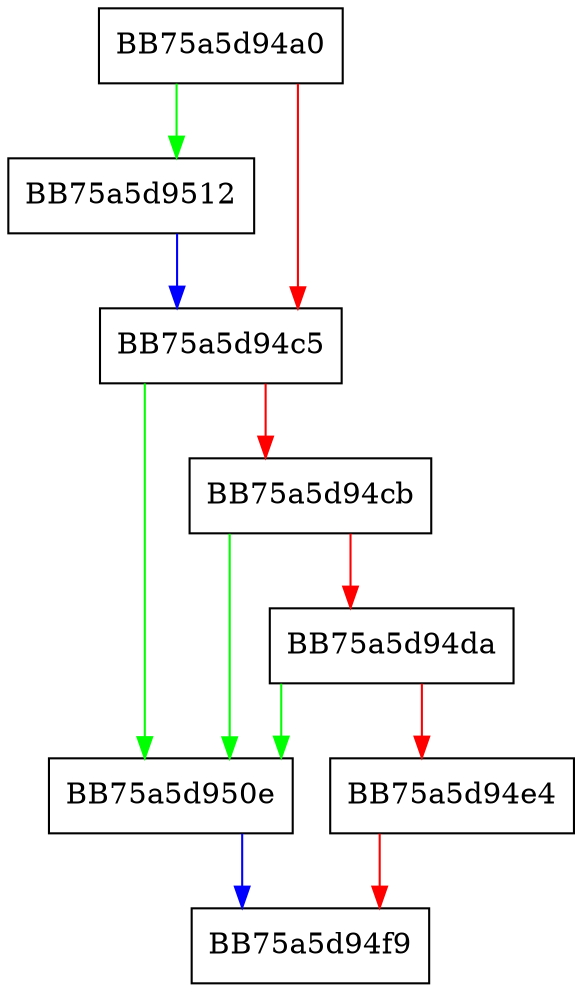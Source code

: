 digraph mmap {
  node [shape="box"];
  graph [splines=ortho];
  BB75a5d94a0 -> BB75a5d9512 [color="green"];
  BB75a5d94a0 -> BB75a5d94c5 [color="red"];
  BB75a5d94c5 -> BB75a5d950e [color="green"];
  BB75a5d94c5 -> BB75a5d94cb [color="red"];
  BB75a5d94cb -> BB75a5d950e [color="green"];
  BB75a5d94cb -> BB75a5d94da [color="red"];
  BB75a5d94da -> BB75a5d950e [color="green"];
  BB75a5d94da -> BB75a5d94e4 [color="red"];
  BB75a5d94e4 -> BB75a5d94f9 [color="red"];
  BB75a5d950e -> BB75a5d94f9 [color="blue"];
  BB75a5d9512 -> BB75a5d94c5 [color="blue"];
}